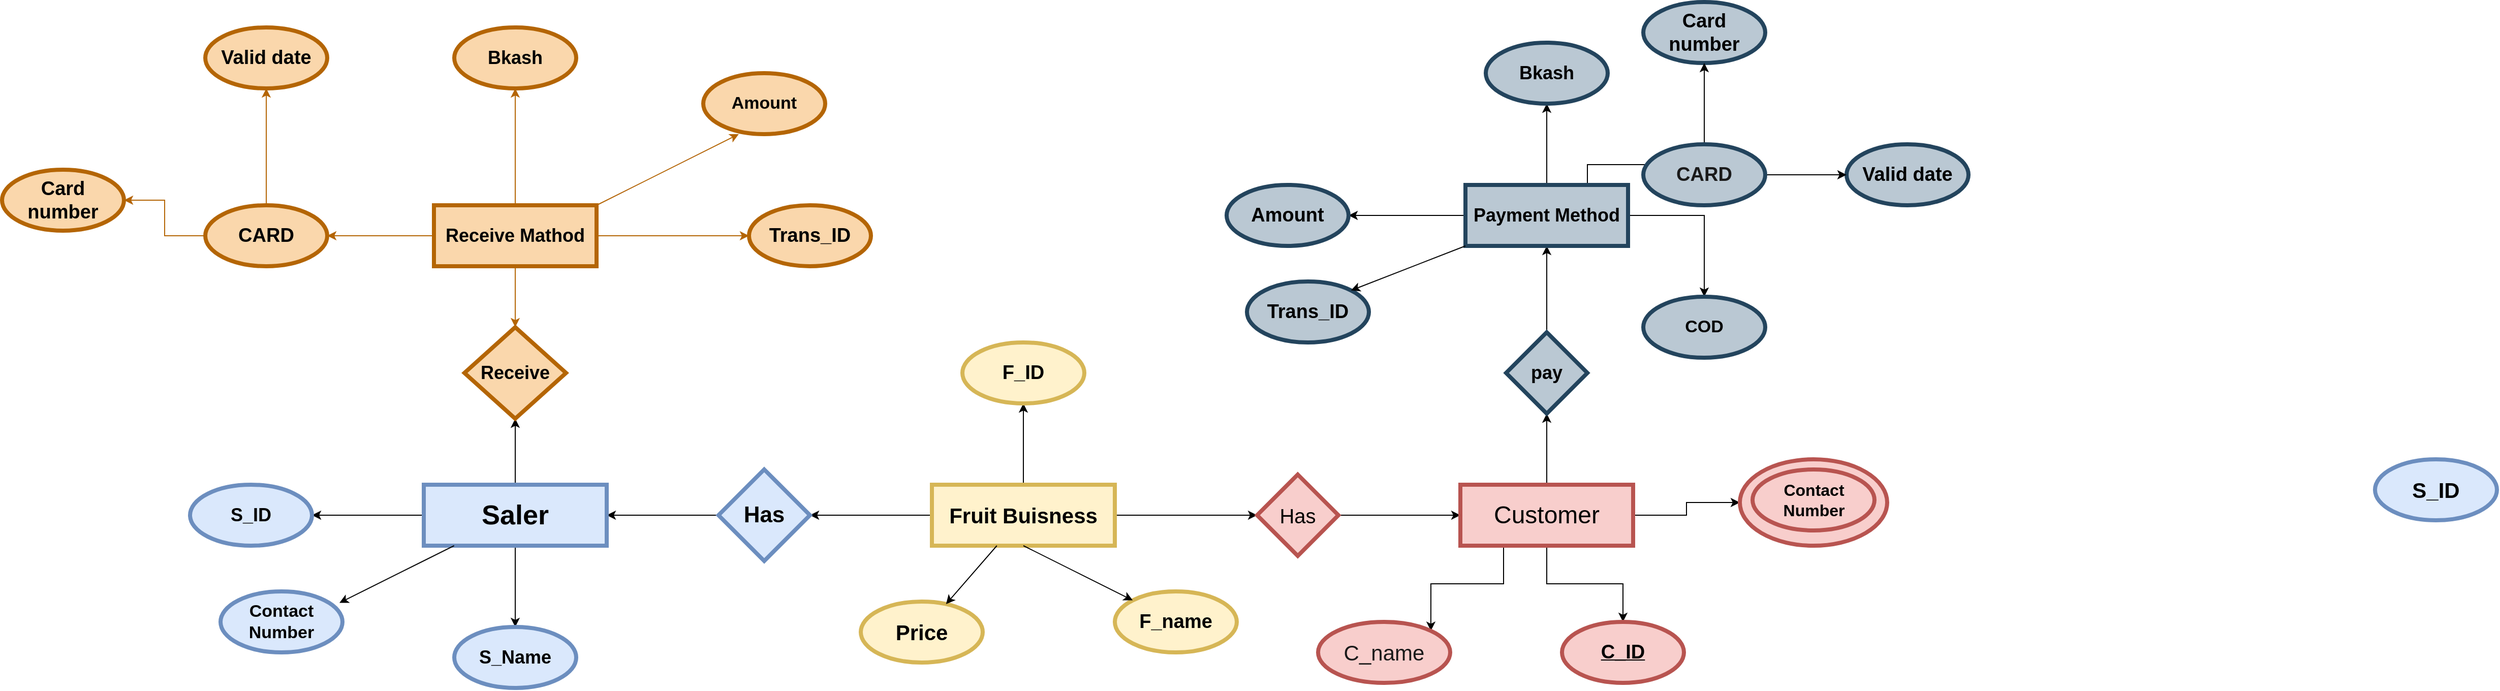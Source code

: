 <mxfile version="20.6.2" type="github">
  <diagram id="JQhUr6hzJ1KSimciIx51" name="Page-1">
    <mxGraphModel dx="3038" dy="2200" grid="1" gridSize="10" guides="1" tooltips="1" connect="1" arrows="1" fold="1" page="1" pageScale="1" pageWidth="850" pageHeight="1100" math="0" shadow="0">
      <root>
        <mxCell id="0" />
        <mxCell id="1" parent="0" />
        <mxCell id="qII1i5PBghsoT79Tx9uA-33" value="" style="edgeStyle=orthogonalEdgeStyle;rounded=0;orthogonalLoop=1;jettySize=auto;html=1;" edge="1" parent="1" source="qII1i5PBghsoT79Tx9uA-31" target="qII1i5PBghsoT79Tx9uA-32">
          <mxGeometry relative="1" as="geometry" />
        </mxCell>
        <mxCell id="qII1i5PBghsoT79Tx9uA-37" value="" style="edgeStyle=orthogonalEdgeStyle;rounded=0;orthogonalLoop=1;jettySize=auto;html=1;" edge="1" parent="1" source="qII1i5PBghsoT79Tx9uA-31" target="qII1i5PBghsoT79Tx9uA-36">
          <mxGeometry relative="1" as="geometry" />
        </mxCell>
        <mxCell id="qII1i5PBghsoT79Tx9uA-94" value="" style="edgeStyle=orthogonalEdgeStyle;rounded=0;orthogonalLoop=1;jettySize=auto;html=1;fontSize=14;fontColor=#1A1A1A;" edge="1" parent="1" source="qII1i5PBghsoT79Tx9uA-31" target="qII1i5PBghsoT79Tx9uA-93">
          <mxGeometry relative="1" as="geometry" />
        </mxCell>
        <mxCell id="qII1i5PBghsoT79Tx9uA-31" value="&lt;b&gt;&lt;font style=&quot;font-size: 21px;&quot;&gt;Fruit Buisness&lt;/font&gt;&lt;/b&gt;" style="rounded=0;whiteSpace=wrap;html=1;strokeWidth=4;fillColor=#fff2cc;strokeColor=#d6b656;" vertex="1" parent="1">
          <mxGeometry x="670" y="435" width="180" height="60" as="geometry" />
        </mxCell>
        <mxCell id="qII1i5PBghsoT79Tx9uA-35" value="" style="edgeStyle=orthogonalEdgeStyle;rounded=0;orthogonalLoop=1;jettySize=auto;html=1;" edge="1" parent="1" source="qII1i5PBghsoT79Tx9uA-32" target="qII1i5PBghsoT79Tx9uA-34">
          <mxGeometry relative="1" as="geometry" />
        </mxCell>
        <mxCell id="qII1i5PBghsoT79Tx9uA-32" value="&lt;font style=&quot;font-size: 20px;&quot;&gt;Has&lt;/font&gt;" style="rhombus;whiteSpace=wrap;html=1;rounded=0;strokeWidth=4;fillColor=#f8cecc;strokeColor=#b85450;" vertex="1" parent="1">
          <mxGeometry x="990" y="425" width="80" height="80" as="geometry" />
        </mxCell>
        <mxCell id="qII1i5PBghsoT79Tx9uA-41" value="" style="edgeStyle=orthogonalEdgeStyle;rounded=0;orthogonalLoop=1;jettySize=auto;html=1;fontSize=24;fontColor=#66FF66;" edge="1" parent="1" source="qII1i5PBghsoT79Tx9uA-34" target="qII1i5PBghsoT79Tx9uA-40">
          <mxGeometry relative="1" as="geometry" />
        </mxCell>
        <mxCell id="qII1i5PBghsoT79Tx9uA-85" value="" style="edgeStyle=orthogonalEdgeStyle;rounded=0;orthogonalLoop=1;jettySize=auto;html=1;fontSize=20;fontColor=#66FF66;" edge="1" parent="1" source="qII1i5PBghsoT79Tx9uA-34" target="qII1i5PBghsoT79Tx9uA-84">
          <mxGeometry relative="1" as="geometry" />
        </mxCell>
        <mxCell id="qII1i5PBghsoT79Tx9uA-87" value="" style="edgeStyle=orthogonalEdgeStyle;rounded=0;orthogonalLoop=1;jettySize=auto;html=1;fontSize=20;fontColor=#66FF66;" edge="1" parent="1" source="qII1i5PBghsoT79Tx9uA-34" target="qII1i5PBghsoT79Tx9uA-86">
          <mxGeometry relative="1" as="geometry" />
        </mxCell>
        <mxCell id="qII1i5PBghsoT79Tx9uA-88" style="edgeStyle=orthogonalEdgeStyle;rounded=0;orthogonalLoop=1;jettySize=auto;html=1;exitX=0.25;exitY=1;exitDx=0;exitDy=0;entryX=1;entryY=0;entryDx=0;entryDy=0;fontSize=20;fontColor=#66FF66;" edge="1" parent="1" source="qII1i5PBghsoT79Tx9uA-34" target="qII1i5PBghsoT79Tx9uA-82">
          <mxGeometry relative="1" as="geometry" />
        </mxCell>
        <mxCell id="qII1i5PBghsoT79Tx9uA-34" value="&lt;font style=&quot;font-size: 24px;&quot;&gt;Customer&lt;/font&gt;" style="whiteSpace=wrap;html=1;fillColor=#f8cecc;strokeColor=#b85450;rounded=0;strokeWidth=4;" vertex="1" parent="1">
          <mxGeometry x="1190" y="435" width="170" height="60" as="geometry" />
        </mxCell>
        <mxCell id="qII1i5PBghsoT79Tx9uA-39" value="" style="edgeStyle=orthogonalEdgeStyle;rounded=0;orthogonalLoop=1;jettySize=auto;html=1;" edge="1" parent="1" source="qII1i5PBghsoT79Tx9uA-36" target="qII1i5PBghsoT79Tx9uA-38">
          <mxGeometry relative="1" as="geometry" />
        </mxCell>
        <mxCell id="qII1i5PBghsoT79Tx9uA-36" value="&lt;b&gt;&lt;font style=&quot;font-size: 22px;&quot;&gt;Has&lt;/font&gt;&lt;/b&gt;" style="rhombus;whiteSpace=wrap;html=1;rounded=0;strokeWidth=4;fillColor=#dae8fc;strokeColor=#6c8ebf;" vertex="1" parent="1">
          <mxGeometry x="460" y="420" width="90" height="90" as="geometry" />
        </mxCell>
        <mxCell id="qII1i5PBghsoT79Tx9uA-111" value="" style="edgeStyle=orthogonalEdgeStyle;rounded=0;orthogonalLoop=1;jettySize=auto;html=1;fontSize=14;fontColor=#1A1A1A;" edge="1" parent="1" source="qII1i5PBghsoT79Tx9uA-38" target="qII1i5PBghsoT79Tx9uA-110">
          <mxGeometry relative="1" as="geometry" />
        </mxCell>
        <mxCell id="qII1i5PBghsoT79Tx9uA-128" value="" style="edgeStyle=orthogonalEdgeStyle;rounded=0;orthogonalLoop=1;jettySize=auto;html=1;fontSize=19;fontColor=#1A1A1A;" edge="1" parent="1" source="qII1i5PBghsoT79Tx9uA-38" target="qII1i5PBghsoT79Tx9uA-127">
          <mxGeometry relative="1" as="geometry" />
        </mxCell>
        <mxCell id="qII1i5PBghsoT79Tx9uA-130" value="" style="edgeStyle=orthogonalEdgeStyle;rounded=0;orthogonalLoop=1;jettySize=auto;html=1;fontSize=19;fontColor=#1A1A1A;" edge="1" parent="1" source="qII1i5PBghsoT79Tx9uA-38" target="qII1i5PBghsoT79Tx9uA-129">
          <mxGeometry relative="1" as="geometry" />
        </mxCell>
        <mxCell id="qII1i5PBghsoT79Tx9uA-38" value="&lt;font style=&quot;font-size: 27px;&quot;&gt;&lt;b&gt;Saler&lt;/b&gt;&lt;/font&gt;" style="whiteSpace=wrap;html=1;fillColor=#dae8fc;strokeColor=#6c8ebf;rounded=0;strokeWidth=4;" vertex="1" parent="1">
          <mxGeometry x="170" y="435" width="180" height="60" as="geometry" />
        </mxCell>
        <mxCell id="qII1i5PBghsoT79Tx9uA-43" value="" style="edgeStyle=orthogonalEdgeStyle;rounded=0;orthogonalLoop=1;jettySize=auto;html=1;fontSize=24;fontColor=#66FF66;" edge="1" parent="1" source="qII1i5PBghsoT79Tx9uA-40" target="qII1i5PBghsoT79Tx9uA-42">
          <mxGeometry relative="1" as="geometry" />
        </mxCell>
        <mxCell id="qII1i5PBghsoT79Tx9uA-40" value="&lt;font size=&quot;1&quot; style=&quot;&quot;&gt;&lt;b style=&quot;font-size: 18px;&quot;&gt;pay&lt;/b&gt;&lt;/font&gt;" style="rhombus;whiteSpace=wrap;html=1;fillColor=#bac8d3;rounded=0;strokeWidth=4;strokeColor=#23445d;" vertex="1" parent="1">
          <mxGeometry x="1235" y="285" width="80" height="80" as="geometry" />
        </mxCell>
        <mxCell id="qII1i5PBghsoT79Tx9uA-45" value="" style="edgeStyle=orthogonalEdgeStyle;rounded=0;orthogonalLoop=1;jettySize=auto;html=1;fontSize=18;fontColor=#66FF66;" edge="1" parent="1" source="qII1i5PBghsoT79Tx9uA-42" target="qII1i5PBghsoT79Tx9uA-44">
          <mxGeometry relative="1" as="geometry" />
        </mxCell>
        <mxCell id="qII1i5PBghsoT79Tx9uA-49" value="" style="edgeStyle=orthogonalEdgeStyle;rounded=0;orthogonalLoop=1;jettySize=auto;html=1;fontSize=18;fontColor=#66FF66;" edge="1" parent="1" source="qII1i5PBghsoT79Tx9uA-42" target="qII1i5PBghsoT79Tx9uA-48">
          <mxGeometry relative="1" as="geometry" />
        </mxCell>
        <mxCell id="qII1i5PBghsoT79Tx9uA-114" style="edgeStyle=orthogonalEdgeStyle;rounded=0;orthogonalLoop=1;jettySize=auto;html=1;exitX=0.75;exitY=0;exitDx=0;exitDy=0;fontSize=14;fontColor=#1A1A1A;" edge="1" parent="1" source="qII1i5PBghsoT79Tx9uA-42">
          <mxGeometry relative="1" as="geometry">
            <mxPoint x="1430" y="120" as="targetPoint" />
          </mxGeometry>
        </mxCell>
        <mxCell id="qII1i5PBghsoT79Tx9uA-125" value="" style="edgeStyle=orthogonalEdgeStyle;rounded=0;orthogonalLoop=1;jettySize=auto;html=1;fontSize=21;fontColor=#1A1A1A;" edge="1" parent="1" source="qII1i5PBghsoT79Tx9uA-42" target="qII1i5PBghsoT79Tx9uA-124">
          <mxGeometry relative="1" as="geometry" />
        </mxCell>
        <mxCell id="qII1i5PBghsoT79Tx9uA-42" value="&lt;font style=&quot;font-size: 18px;&quot;&gt;&lt;b&gt;Payment Method&lt;/b&gt;&lt;/font&gt;" style="whiteSpace=wrap;html=1;fillColor=#bac8d3;strokeColor=#23445d;rounded=0;strokeWidth=4;" vertex="1" parent="1">
          <mxGeometry x="1195" y="140" width="160" height="60" as="geometry" />
        </mxCell>
        <mxCell id="qII1i5PBghsoT79Tx9uA-44" value="Bkash" style="ellipse;whiteSpace=wrap;html=1;fillColor=#bac8d3;strokeColor=#23445d;rounded=0;strokeWidth=4;fontSize=18;fontStyle=1" vertex="1" parent="1">
          <mxGeometry x="1215" width="120" height="60" as="geometry" />
        </mxCell>
        <mxCell id="qII1i5PBghsoT79Tx9uA-48" value="&lt;font style=&quot;font-size: 17px;&quot;&gt;&lt;span&gt;COD&lt;/span&gt;&lt;/font&gt;" style="ellipse;whiteSpace=wrap;html=1;fillColor=#bac8d3;strokeColor=#23445d;rounded=0;strokeWidth=4;fontStyle=1" vertex="1" parent="1">
          <mxGeometry x="1370" y="250" width="120" height="60" as="geometry" />
        </mxCell>
        <mxCell id="qII1i5PBghsoT79Tx9uA-50" value="Valid date" style="ellipse;whiteSpace=wrap;html=1;fontSize=19;fillColor=#bac8d3;strokeColor=#23445d;rounded=0;strokeWidth=4;fontStyle=1;" vertex="1" parent="1">
          <mxGeometry x="1570" y="100" width="120" height="60" as="geometry" />
        </mxCell>
        <mxCell id="qII1i5PBghsoT79Tx9uA-52" value="Card number" style="ellipse;whiteSpace=wrap;html=1;fontSize=19;fillColor=#bac8d3;strokeColor=#23445d;rounded=0;strokeWidth=4;fontStyle=1;" vertex="1" parent="1">
          <mxGeometry x="1370" y="-40" width="120" height="60" as="geometry" />
        </mxCell>
        <mxCell id="qII1i5PBghsoT79Tx9uA-82" value="C_name" style="ellipse;whiteSpace=wrap;html=1;fillColor=#f8cecc;strokeColor=#b85450;rounded=0;strokeWidth=4;fontSize=21;fontColor=#1A1A1A;" vertex="1" parent="1">
          <mxGeometry x="1050" y="570" width="130" height="60" as="geometry" />
        </mxCell>
        <mxCell id="qII1i5PBghsoT79Tx9uA-84" value="" style="ellipse;whiteSpace=wrap;html=1;fillColor=#f8cecc;strokeColor=#b85450;rounded=0;strokeWidth=4;" vertex="1" parent="1">
          <mxGeometry x="1465" y="410" width="145" height="85" as="geometry" />
        </mxCell>
        <mxCell id="qII1i5PBghsoT79Tx9uA-86" value="&lt;u style=&quot;font-size: 19px;&quot;&gt;C_ID&lt;/u&gt;" style="ellipse;whiteSpace=wrap;html=1;fillColor=#f8cecc;strokeColor=#b85450;rounded=0;strokeWidth=4;fontStyle=1;fontSize=19;" vertex="1" parent="1">
          <mxGeometry x="1290" y="570" width="120" height="60" as="geometry" />
        </mxCell>
        <mxCell id="qII1i5PBghsoT79Tx9uA-91" value="&lt;font style=&quot;font-size: 16px;&quot;&gt;Contact Number&lt;/font&gt;" style="ellipse;whiteSpace=wrap;html=1;fillColor=#f8cecc;strokeColor=#b85450;rounded=0;strokeWidth=4;fontStyle=1;fontSize=16;" vertex="1" parent="1">
          <mxGeometry x="1477.5" y="420" width="120" height="60" as="geometry" />
        </mxCell>
        <mxCell id="qII1i5PBghsoT79Tx9uA-93" value="F_ID" style="ellipse;whiteSpace=wrap;html=1;fillColor=#fff2cc;strokeColor=#d6b656;rounded=0;strokeWidth=4;fontStyle=1;fontSize=19;" vertex="1" parent="1">
          <mxGeometry x="700" y="295" width="120" height="60" as="geometry" />
        </mxCell>
        <mxCell id="qII1i5PBghsoT79Tx9uA-96" value="&lt;b style=&quot;font-size: 19px;&quot;&gt;F_name&lt;/b&gt;" style="ellipse;whiteSpace=wrap;html=1;fillColor=#fff2cc;strokeColor=#d6b656;rounded=0;strokeWidth=4;fontSize=19;" vertex="1" parent="1">
          <mxGeometry x="850" y="540" width="120" height="60" as="geometry" />
        </mxCell>
        <mxCell id="qII1i5PBghsoT79Tx9uA-97" value="&lt;font style=&quot;font-size: 21px;&quot;&gt;&lt;b&gt;Price&lt;/b&gt;&lt;/font&gt;" style="ellipse;whiteSpace=wrap;html=1;fillColor=#fff2cc;strokeColor=#d6b656;rounded=0;strokeWidth=4;" vertex="1" parent="1">
          <mxGeometry x="600" y="550" width="120" height="60" as="geometry" />
        </mxCell>
        <mxCell id="qII1i5PBghsoT79Tx9uA-99" value="" style="edgeStyle=orthogonalEdgeStyle;rounded=0;orthogonalLoop=1;jettySize=auto;html=1;fontSize=18;fontColor=#66FF66;fillColor=#fad7ac;strokeColor=#b46504;" edge="1" parent="1" source="qII1i5PBghsoT79Tx9uA-102" target="qII1i5PBghsoT79Tx9uA-103">
          <mxGeometry relative="1" as="geometry" />
        </mxCell>
        <mxCell id="qII1i5PBghsoT79Tx9uA-100" value="" style="edgeStyle=orthogonalEdgeStyle;rounded=0;orthogonalLoop=1;jettySize=auto;html=1;fontSize=18;fontColor=#66FF66;fillColor=#fad7ac;strokeColor=#b46504;" edge="1" parent="1" source="qII1i5PBghsoT79Tx9uA-102" target="qII1i5PBghsoT79Tx9uA-106">
          <mxGeometry relative="1" as="geometry" />
        </mxCell>
        <mxCell id="qII1i5PBghsoT79Tx9uA-112" value="" style="edgeStyle=orthogonalEdgeStyle;rounded=0;orthogonalLoop=1;jettySize=auto;html=1;fontSize=14;fontColor=#1A1A1A;fillColor=#fad7ac;strokeColor=#b46504;" edge="1" parent="1" source="qII1i5PBghsoT79Tx9uA-102" target="qII1i5PBghsoT79Tx9uA-110">
          <mxGeometry relative="1" as="geometry" />
        </mxCell>
        <mxCell id="qII1i5PBghsoT79Tx9uA-120" value="" style="edgeStyle=orthogonalEdgeStyle;rounded=0;orthogonalLoop=1;jettySize=auto;html=1;fontSize=14;fontColor=#1A1A1A;fillColor=#fad7ac;strokeColor=#b46504;" edge="1" parent="1" source="qII1i5PBghsoT79Tx9uA-102" target="qII1i5PBghsoT79Tx9uA-119">
          <mxGeometry relative="1" as="geometry" />
        </mxCell>
        <mxCell id="qII1i5PBghsoT79Tx9uA-102" value="&lt;font style=&quot;font-size: 18px;&quot;&gt;&lt;b&gt;Receive Mathod&lt;/b&gt;&lt;/font&gt;" style="whiteSpace=wrap;html=1;fillColor=#fad7ac;strokeColor=#b46504;rounded=0;strokeWidth=4;" vertex="1" parent="1">
          <mxGeometry x="180" y="160" width="160" height="60" as="geometry" />
        </mxCell>
        <mxCell id="qII1i5PBghsoT79Tx9uA-103" value="Bkash" style="ellipse;whiteSpace=wrap;html=1;fillColor=#fad7ac;strokeColor=#b46504;rounded=0;strokeWidth=4;fontSize=18;fontStyle=1" vertex="1" parent="1">
          <mxGeometry x="200" y="-15" width="120" height="60" as="geometry" />
        </mxCell>
        <mxCell id="qII1i5PBghsoT79Tx9uA-104" value="" style="edgeStyle=orthogonalEdgeStyle;rounded=0;orthogonalLoop=1;jettySize=auto;html=1;fontSize=18;fontColor=#66FF66;fillColor=#fad7ac;strokeColor=#b46504;" edge="1" parent="1" source="qII1i5PBghsoT79Tx9uA-106" target="qII1i5PBghsoT79Tx9uA-108">
          <mxGeometry relative="1" as="geometry" />
        </mxCell>
        <mxCell id="qII1i5PBghsoT79Tx9uA-105" value="" style="edgeStyle=orthogonalEdgeStyle;rounded=0;orthogonalLoop=1;jettySize=auto;html=1;fontSize=18;fontColor=#66FF66;fillColor=#fad7ac;strokeColor=#b46504;" edge="1" parent="1" source="qII1i5PBghsoT79Tx9uA-106" target="qII1i5PBghsoT79Tx9uA-109">
          <mxGeometry relative="1" as="geometry" />
        </mxCell>
        <mxCell id="qII1i5PBghsoT79Tx9uA-106" value="CARD" style="ellipse;whiteSpace=wrap;html=1;fillColor=#fad7ac;strokeColor=#b46504;rounded=0;strokeWidth=4;fontSize=19;fontStyle=1" vertex="1" parent="1">
          <mxGeometry x="-45" y="160" width="120" height="60" as="geometry" />
        </mxCell>
        <mxCell id="qII1i5PBghsoT79Tx9uA-107" value="&lt;font style=&quot;font-size: 17px;&quot;&gt;&lt;span&gt;Amount&lt;/span&gt;&lt;/font&gt;" style="ellipse;whiteSpace=wrap;html=1;fillColor=#fad7ac;strokeColor=#b46504;rounded=0;strokeWidth=4;fontStyle=1" vertex="1" parent="1">
          <mxGeometry x="445" y="30" width="120" height="60" as="geometry" />
        </mxCell>
        <mxCell id="qII1i5PBghsoT79Tx9uA-108" value="Valid date" style="ellipse;whiteSpace=wrap;html=1;fontSize=19;fillColor=#fad7ac;strokeColor=#b46504;rounded=0;strokeWidth=4;fontStyle=1;" vertex="1" parent="1">
          <mxGeometry x="-45" y="-15" width="120" height="60" as="geometry" />
        </mxCell>
        <mxCell id="qII1i5PBghsoT79Tx9uA-109" value="Card number" style="ellipse;whiteSpace=wrap;html=1;fontSize=19;fillColor=#fad7ac;strokeColor=#b46504;rounded=0;strokeWidth=4;fontStyle=1;" vertex="1" parent="1">
          <mxGeometry x="-245" y="125" width="120" height="60" as="geometry" />
        </mxCell>
        <mxCell id="qII1i5PBghsoT79Tx9uA-110" value="&lt;span style=&quot;font-size: 18px;&quot;&gt;&lt;b&gt;Receive&lt;/b&gt;&lt;/span&gt;" style="rhombus;whiteSpace=wrap;html=1;fillColor=#fad7ac;rounded=0;strokeWidth=4;strokeColor=#b46504;" vertex="1" parent="1">
          <mxGeometry x="210" y="280" width="100" height="90" as="geometry" />
        </mxCell>
        <mxCell id="qII1i5PBghsoT79Tx9uA-139" style="edgeStyle=orthogonalEdgeStyle;rounded=0;orthogonalLoop=1;jettySize=auto;html=1;fontSize=22;fontColor=default;" edge="1" parent="1" source="qII1i5PBghsoT79Tx9uA-115">
          <mxGeometry relative="1" as="geometry">
            <mxPoint x="1430" y="20" as="targetPoint" />
          </mxGeometry>
        </mxCell>
        <mxCell id="qII1i5PBghsoT79Tx9uA-140" value="" style="edgeStyle=orthogonalEdgeStyle;rounded=0;orthogonalLoop=1;jettySize=auto;html=1;fontSize=22;fontColor=default;" edge="1" parent="1" source="qII1i5PBghsoT79Tx9uA-115" target="qII1i5PBghsoT79Tx9uA-50">
          <mxGeometry relative="1" as="geometry" />
        </mxCell>
        <mxCell id="qII1i5PBghsoT79Tx9uA-115" value="CARD" style="ellipse;whiteSpace=wrap;html=1;fillColor=#bac8d3;strokeColor=#23445d;rounded=0;strokeWidth=4;fontSize=19;fontStyle=1;labelBackgroundColor=none;fontColor=#1A1A1A;" vertex="1" parent="1">
          <mxGeometry x="1370" y="100" width="120" height="60" as="geometry" />
        </mxCell>
        <mxCell id="qII1i5PBghsoT79Tx9uA-119" value="&lt;font size=&quot;1&quot; style=&quot;&quot;&gt;&lt;b style=&quot;font-size: 19px;&quot;&gt;Trans_ID&lt;/b&gt;&lt;/font&gt;" style="ellipse;whiteSpace=wrap;html=1;fillColor=#fad7ac;strokeColor=#b46504;rounded=0;strokeWidth=4;" vertex="1" parent="1">
          <mxGeometry x="490" y="160" width="120" height="60" as="geometry" />
        </mxCell>
        <mxCell id="qII1i5PBghsoT79Tx9uA-122" value="" style="endArrow=classic;html=1;rounded=0;fontSize=19;fontColor=#1A1A1A;exitX=0.5;exitY=1;exitDx=0;exitDy=0;" edge="1" parent="1" source="qII1i5PBghsoT79Tx9uA-31" target="qII1i5PBghsoT79Tx9uA-96">
          <mxGeometry width="50" height="50" relative="1" as="geometry">
            <mxPoint x="790" y="350" as="sourcePoint" />
            <mxPoint x="840" y="300" as="targetPoint" />
          </mxGeometry>
        </mxCell>
        <mxCell id="qII1i5PBghsoT79Tx9uA-123" value="" style="endArrow=classic;html=1;rounded=0;fontSize=19;fontColor=#1A1A1A;" edge="1" parent="1" source="qII1i5PBghsoT79Tx9uA-31" target="qII1i5PBghsoT79Tx9uA-97">
          <mxGeometry width="50" height="50" relative="1" as="geometry">
            <mxPoint x="790" y="350" as="sourcePoint" />
            <mxPoint x="840" y="300" as="targetPoint" />
          </mxGeometry>
        </mxCell>
        <mxCell id="qII1i5PBghsoT79Tx9uA-124" value="Amount" style="ellipse;whiteSpace=wrap;html=1;fillColor=#bac8d3;strokeColor=#23445d;rounded=0;strokeWidth=4;fontSize=19;fontStyle=1" vertex="1" parent="1">
          <mxGeometry x="960" y="140" width="120" height="60" as="geometry" />
        </mxCell>
        <mxCell id="qII1i5PBghsoT79Tx9uA-126" value="" style="endArrow=classic;html=1;rounded=0;fontSize=4;fontColor=#1A1A1A;exitX=1;exitY=0;exitDx=0;exitDy=0;fillColor=#fad7ac;strokeColor=#b46504;" edge="1" parent="1" source="qII1i5PBghsoT79Tx9uA-102">
          <mxGeometry width="50" height="50" relative="1" as="geometry">
            <mxPoint x="520" y="230" as="sourcePoint" />
            <mxPoint x="480" y="90" as="targetPoint" />
          </mxGeometry>
        </mxCell>
        <mxCell id="qII1i5PBghsoT79Tx9uA-127" value="S_ID" style="ellipse;whiteSpace=wrap;html=1;fillColor=#dae8fc;strokeColor=#6c8ebf;rounded=0;strokeWidth=4;fontStyle=1;fontSize=18;" vertex="1" parent="1">
          <mxGeometry x="-60" y="435" width="120" height="60" as="geometry" />
        </mxCell>
        <mxCell id="qII1i5PBghsoT79Tx9uA-129" value="S_Name" style="ellipse;whiteSpace=wrap;html=1;fillColor=#dae8fc;strokeColor=#6c8ebf;rounded=0;strokeWidth=4;fontStyle=1;fontSize=18;" vertex="1" parent="1">
          <mxGeometry x="200" y="575" width="120" height="60" as="geometry" />
        </mxCell>
        <mxCell id="qII1i5PBghsoT79Tx9uA-132" value="Contact Number" style="ellipse;whiteSpace=wrap;html=1;fillColor=#dae8fc;strokeColor=#6c8ebf;rounded=0;strokeWidth=4;fontSize=17;fontStyle=1" vertex="1" parent="1">
          <mxGeometry x="-30" y="540" width="120" height="60" as="geometry" />
        </mxCell>
        <mxCell id="qII1i5PBghsoT79Tx9uA-134" value="S_ID" style="ellipse;whiteSpace=wrap;html=1;fillColor=#dae8fc;strokeColor=#6c8ebf;rounded=0;strokeWidth=4;fontStyle=1;fontSize=21;" vertex="1" parent="1">
          <mxGeometry x="2090" y="410" width="120" height="60" as="geometry" />
        </mxCell>
        <mxCell id="qII1i5PBghsoT79Tx9uA-135" value="" style="endArrow=classic;html=1;rounded=0;fontSize=22;fontColor=#1A1A1A;entryX=0.975;entryY=0.188;entryDx=0;entryDy=0;entryPerimeter=0;" edge="1" parent="1" source="qII1i5PBghsoT79Tx9uA-38" target="qII1i5PBghsoT79Tx9uA-132">
          <mxGeometry width="50" height="50" relative="1" as="geometry">
            <mxPoint x="740" y="470" as="sourcePoint" />
            <mxPoint x="100" y="540" as="targetPoint" />
          </mxGeometry>
        </mxCell>
        <mxCell id="qII1i5PBghsoT79Tx9uA-136" value="Trans_ID" style="ellipse;whiteSpace=wrap;html=1;fillColor=#bac8d3;strokeColor=#23445d;rounded=0;strokeWidth=4;fontSize=19;fontStyle=1" vertex="1" parent="1">
          <mxGeometry x="980" y="235" width="120" height="60" as="geometry" />
        </mxCell>
        <mxCell id="qII1i5PBghsoT79Tx9uA-137" value="" style="endArrow=classic;html=1;rounded=0;fontSize=22;fontColor=default;entryX=1;entryY=0;entryDx=0;entryDy=0;exitX=0;exitY=1;exitDx=0;exitDy=0;" edge="1" parent="1" source="qII1i5PBghsoT79Tx9uA-42" target="qII1i5PBghsoT79Tx9uA-136">
          <mxGeometry width="50" height="50" relative="1" as="geometry">
            <mxPoint x="810" y="330" as="sourcePoint" />
            <mxPoint x="860" y="280" as="targetPoint" />
          </mxGeometry>
        </mxCell>
      </root>
    </mxGraphModel>
  </diagram>
</mxfile>
